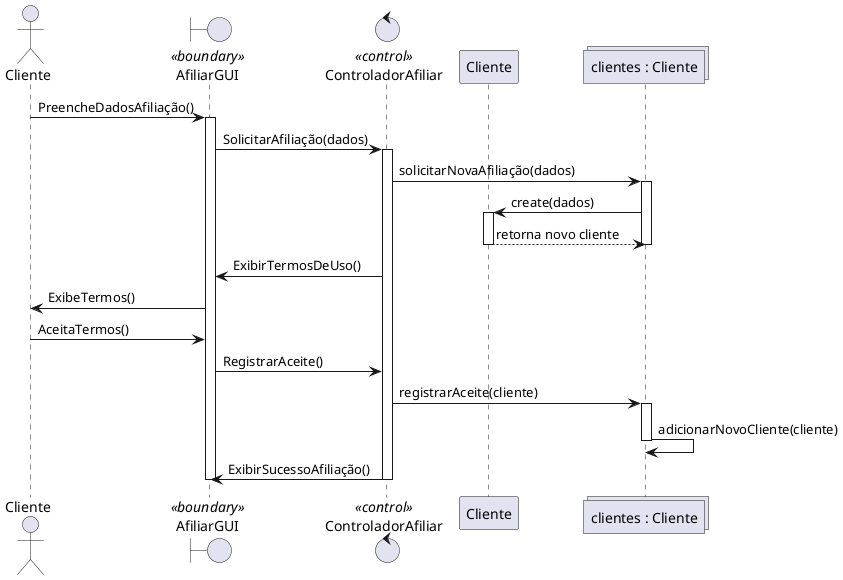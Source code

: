 @startuml
actor Cliente
boundary AfiliarGUI <<boundary>>
control ControladorAfiliar <<control>>
participant "Cliente" as cliente
collections "clientes : Cliente" as clientes

Cliente -> AfiliarGUI : PreencheDadosAfiliação()
activate AfiliarGUI
AfiliarGUI -> ControladorAfiliar : SolicitarAfiliação(dados)
activate ControladorAfiliar

ControladorAfiliar -> clientes : solicitarNovaAfiliação(dados)
activate clientes

clientes -> cliente : create(dados)
activate cliente
cliente --> clientes : retorna novo cliente
deactivate cliente
deactivate clientes

ControladorAfiliar -> AfiliarGUI : ExibirTermosDeUso()
AfiliarGUI -> Cliente : ExibeTermos()

Cliente -> AfiliarGUI : AceitaTermos()
AfiliarGUI -> ControladorAfiliar : RegistrarAceite()

ControladorAfiliar -> clientes : registrarAceite(cliente)
activate clientes
clientes -> clientes : adicionarNovoCliente(cliente)
deactivate clientes

ControladorAfiliar -> AfiliarGUI : ExibirSucessoAfiliação()

deactivate ControladorAfiliar
deactivate AfiliarGUI
@enduml
